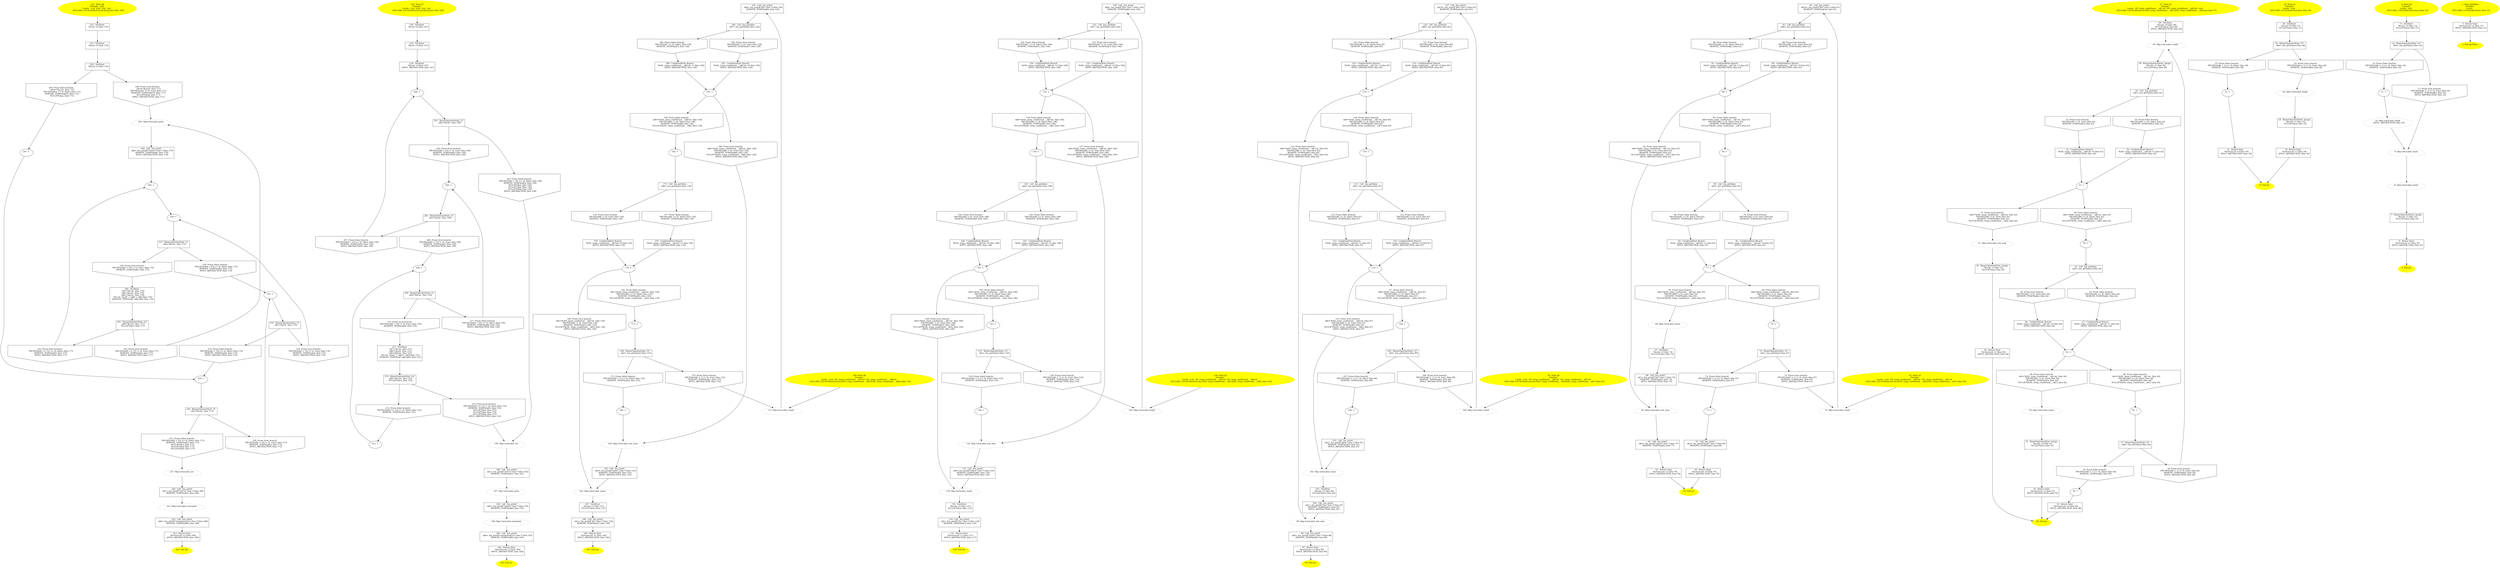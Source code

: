 /* @generated */
digraph iCFG {
252 [label="252:  DeclStmt \n   *&i:int =0 [line 170]\n " shape="box"]
	

	 252 -> 251 ;
251 [label="251:  DeclStmt \n   *&j:int =0 [line 170]\n " shape="box"]
	

	 251 -> 250 ;
250 [label="250:  DeclStmt \n   *&k:int =0 [line 170]\n " shape="box"]
	

	 250 -> 248 ;
	 250 -> 249 ;
249 [label="249: Prune (false branch) \n   n$10=*&q:int  [line 171]\n  PRUNE((n$10 == 0), false); [line 171]\n  REMOVE_TEMPS(n$10); [line 171]\n  NULLIFY(&q); [line 171]\n " shape="invhouse"]
	

	 249 -> 247 ;
248 [label="248: Prune (true branch) \n   n$10=*&q:int  [line 171]\n  PRUNE((n$10 != 0), true); [line 171]\n  REMOVE_TEMPS(n$10); [line 171]\n  NULLIFY(&q); [line 171]\n  APPLY_ABSTRACTION; [line 171]\n " shape="invhouse"]
	

	 248 -> 245 ;
247 [label="247: + \n  " ]
	

	 247 -> 228 ;
246 [label="246:  DeclStmt \n   n$7=*&i:int  [line 176]\n  n$8=*&j:int  [line 176]\n  n$9=*&k:int  [line 176]\n  *&v:int =((n$7 + n$8) + n$9) [line 176]\n  REMOVE_TEMPS(n$7,n$8,n$9); [line 176]\n " shape="box"]
	

	 246 -> 241 ;
245 [label="245: Skip GotoLabel_print \n  " color="gray"]
	

	 245 -> 244 ;
244 [label="244:  Call _fun_printf \n   n$6=_fun_printf(\"wow\\n\":char *) [line 179]\n  REMOVE_TEMPS(n$6); [line 179]\n  APPLY_ABSTRACTION; [line 179]\n " shape="box"]
	

	 244 -> 240 ;
243 [label="243: Prune (false branch) \n   PRUNE(((n$5 >= 15) == 0), false); [line 177]\n  REMOVE_TEMPS(n$5); [line 177]\n  APPLY_ABSTRACTION; [line 177]\n " shape="invhouse"]
	

	 243 -> 240 ;
242 [label="242: Prune (true branch) \n   PRUNE(((n$5 >= 15) != 0), true); [line 177]\n  REMOVE_TEMPS(n$5); [line 177]\n  APPLY_ABSTRACTION; [line 177]\n " shape="invhouse"]
	

	 242 -> 245 ;
241 [label="241:  BinaryOperatorStmt: GE \n   n$5=*&v:int  [line 177]\n  NULLIFY(&v); [line 177]\n " shape="box"]
	

	 241 -> 242 ;
	 241 -> 243 ;
240 [label="240: + \n  " ]
	

	 240 -> 236 ;
239 [label="239: Prune (false branch) \n   PRUNE(((n$4 < 10) == 0), false); [line 175]\n  REMOVE_TEMPS(n$4); [line 175]\n  APPLY_ABSTRACTION; [line 175]\n " shape="invhouse"]
	

	 239 -> 232 ;
238 [label="238: Prune (true branch) \n   PRUNE(((n$4 < 10) != 0), true); [line 175]\n  REMOVE_TEMPS(n$4); [line 175]\n " shape="invhouse"]
	

	 238 -> 246 ;
237 [label="237:  BinaryOperatorStmt: LT \n   n$4=*&k:int  [line 175]\n " shape="box"]
	

	 237 -> 238 ;
	 237 -> 239 ;
236 [label="236: + \n  " ]
	

	 236 -> 237 ;
235 [label="235: Prune (false branch) \n   PRUNE(((n$3 < 10) == 0), false); [line 174]\n  REMOVE_TEMPS(n$3); [line 174]\n  APPLY_ABSTRACTION; [line 174]\n " shape="invhouse"]
	

	 235 -> 228 ;
234 [label="234: Prune (true branch) \n   PRUNE(((n$3 < 10) != 0), true); [line 174]\n  REMOVE_TEMPS(n$3); [line 174]\n  APPLY_ABSTRACTION; [line 174]\n " shape="invhouse"]
	

	 234 -> 236 ;
233 [label="233:  BinaryOperatorStmt: LT \n   n$3=*&j:int  [line 174]\n " shape="box"]
	

	 233 -> 234 ;
	 233 -> 235 ;
232 [label="232: + \n  " ]
	

	 232 -> 233 ;
231 [label="231: Prune (false branch) \n   PRUNE(((n$2 < 10) == 0), false); [line 173]\n  REMOVE_TEMPS(n$2); [line 173]\n  NULLIFY(&i); [line 173]\n  NULLIFY(&j); [line 173]\n  NULLIFY(&k); [line 173]\n " shape="invhouse"]
	

	 231 -> 227 ;
230 [label="230: Prune (true branch) \n   PRUNE(((n$2 < 10) != 0), true); [line 173]\n  REMOVE_TEMPS(n$2); [line 173]\n  APPLY_ABSTRACTION; [line 173]\n " shape="invhouse"]
	

	 230 -> 232 ;
229 [label="229:  BinaryOperatorStmt: LT \n   n$2=*&i:int  [line 173]\n " shape="box"]
	

	 229 -> 230 ;
	 229 -> 231 ;
228 [label="228: + \n  " ]
	

	 228 -> 229 ;
227 [label="227: Skip GotoLabel_out \n  " color="gray"]
	

	 227 -> 226 ;
226 [label="226:  Call _fun_printf \n   n$1=_fun_printf(\"out!\\n\":char *) [line 186]\n  REMOVE_TEMPS(n$1); [line 186]\n " shape="box"]
	

	 226 -> 225 ;
225 [label="225: Skip GotoLabel_terminate \n  " color="gray"]
	

	 225 -> 224 ;
224 [label="224:  Call _fun_printf \n   n$0=_fun_printf(\"terminating!\\n\":char *) [line 188]\n  REMOVE_TEMPS(n$0); [line 188]\n " shape="box"]
	

	 224 -> 223 ;
223 [label="223:  Return Stmt \n   *&return:int =2 [line 189]\n  APPLY_ABSTRACTION; [line 189]\n " shape="box"]
	

	 223 -> 222 ;
222 [label="222: Exit g8 \n  " color=yellow style=filled]
	

221 [label="221: Start g8\nFormals:  q:int \nLocals:  v:int  k:int  j:int  i:int  \n   DECLARE_LOCALS(&return,&v,&k,&j,&i); [line 169]\n " color=yellow style=filled]
	

	 221 -> 252 ;
220 [label="220:  DeclStmt \n   *&i:int =0 [line 147]\n " shape="box"]
	

	 220 -> 219 ;
219 [label="219:  DeclStmt \n   *&j:int =0 [line 147]\n " shape="box"]
	

	 219 -> 218 ;
218 [label="218:  DeclStmt \n   *&k:int =0 [line 147]\n  APPLY_ABSTRACTION; [line 147]\n " shape="box"]
	

	 218 -> 200 ;
217 [label="217:  DeclStmt \n   n$7=*&i:int  [line 151]\n  n$8=*&j:int  [line 151]\n  n$9=*&k:int  [line 151]\n  *&v:int =((n$7 + n$8) + n$9) [line 151]\n  REMOVE_TEMPS(n$7,n$8,n$9); [line 151]\n " shape="box"]
	

	 217 -> 213 ;
216 [label="216:  Call _fun_printf \n   n$6=_fun_printf(\"wow\\n\":char *) [line 155]\n  REMOVE_TEMPS(n$6); [line 155]\n " shape="box"]
	

	 216 -> 196 ;
215 [label="215: Prune (false branch) \n   PRUNE(((n$5 >= 15) == 0), false); [line 152]\n  REMOVE_TEMPS(n$5); [line 152]\n " shape="invhouse"]
	

	 215 -> 212 ;
214 [label="214: Prune (true branch) \n   PRUNE(((n$5 >= 15) != 0), true); [line 152]\n  REMOVE_TEMPS(n$5); [line 152]\n  NULLIFY(&i); [line 152]\n  NULLIFY(&j); [line 152]\n  NULLIFY(&k); [line 152]\n  APPLY_ABSTRACTION; [line 152]\n " shape="invhouse"]
	

	 214 -> 199 ;
213 [label="213:  BinaryOperatorStmt: GE \n   n$5=*&v:int  [line 152]\n  NULLIFY(&v); [line 152]\n " shape="box"]
	

	 213 -> 214 ;
	 213 -> 215 ;
212 [label="212: + \n  " ]
	

	 212 -> 208 ;
211 [label="211: Prune (false branch) \n   PRUNE(((n$4 < 10) == 0), false); [line 150]\n  REMOVE_TEMPS(n$4); [line 150]\n  APPLY_ABSTRACTION; [line 150]\n " shape="invhouse"]
	

	 211 -> 204 ;
210 [label="210: Prune (true branch) \n   PRUNE(((n$4 < 10) != 0), true); [line 150]\n  REMOVE_TEMPS(n$4); [line 150]\n " shape="invhouse"]
	

	 210 -> 217 ;
209 [label="209:  BinaryOperatorStmt: LT \n   n$4=*&k:int  [line 150]\n " shape="box"]
	

	 209 -> 210 ;
	 209 -> 211 ;
208 [label="208: + \n  " ]
	

	 208 -> 209 ;
207 [label="207: Prune (false branch) \n   PRUNE(((n$3 < 10) == 0), false); [line 149]\n  REMOVE_TEMPS(n$3); [line 149]\n  APPLY_ABSTRACTION; [line 149]\n " shape="invhouse"]
	

	 207 -> 200 ;
206 [label="206: Prune (true branch) \n   PRUNE(((n$3 < 10) != 0), true); [line 149]\n  REMOVE_TEMPS(n$3); [line 149]\n  APPLY_ABSTRACTION; [line 149]\n " shape="invhouse"]
	

	 206 -> 208 ;
205 [label="205:  BinaryOperatorStmt: LT \n   n$3=*&j:int  [line 149]\n " shape="box"]
	

	 205 -> 206 ;
	 205 -> 207 ;
204 [label="204: + \n  " ]
	

	 204 -> 205 ;
203 [label="203: Prune (false branch) \n   PRUNE(((n$2 < 10) == 0), false); [line 148]\n  REMOVE_TEMPS(n$2); [line 148]\n  NULLIFY(&i); [line 148]\n  NULLIFY(&j); [line 148]\n  NULLIFY(&k); [line 148]\n  APPLY_ABSTRACTION; [line 148]\n " shape="invhouse"]
	

	 203 -> 199 ;
202 [label="202: Prune (true branch) \n   PRUNE(((n$2 < 10) != 0), true); [line 148]\n  REMOVE_TEMPS(n$2); [line 148]\n  APPLY_ABSTRACTION; [line 148]\n " shape="invhouse"]
	

	 202 -> 204 ;
201 [label="201:  BinaryOperatorStmt: LT \n   n$2=*&i:int  [line 148]\n " shape="box"]
	

	 201 -> 202 ;
	 201 -> 203 ;
200 [label="200: + \n  " ]
	

	 200 -> 201 ;
199 [label="199: Skip GotoLabel_out \n  " color="gray"]
	

	 199 -> 198 ;
198 [label="198:  Call _fun_printf \n   n$1=_fun_printf(\"out!\\n\":char *) [line 162]\n  REMOVE_TEMPS(n$1); [line 162]\n " shape="box"]
	

	 198 -> 197 ;
197 [label="197: Skip GotoLabel_print \n  " color="gray"]
	

	 197 -> 216 ;
196 [label="196: Skip GotoLabel_terminate \n  " color="gray"]
	

	 196 -> 195 ;
195 [label="195:  Call _fun_printf \n   n$0=_fun_printf(\"terminating!\\n\":char *) [line 165]\n  REMOVE_TEMPS(n$0); [line 165]\n " shape="box"]
	

	 195 -> 194 ;
194 [label="194:  Return Stmt \n   *&return:int =2 [line 166]\n  APPLY_ABSTRACTION; [line 166]\n " shape="box"]
	

	 194 -> 193 ;
193 [label="193: Exit g7 \n  " color=yellow style=filled]
	

192 [label="192: Start g7\nFormals: \nLocals:  v:int  k:int  j:int  i:int  \n   DECLARE_LOCALS(&return,&v,&k,&j,&i); [line 146]\n " color=yellow style=filled]
	

	 192 -> 220 ;
191 [label="191:  Call _fun_printf \n   n$9=_fun_printf(\"B\\n\":char *) [line 126]\n  REMOVE_TEMPS(n$9); [line 126]\n " shape="box"]
	

	 191 -> 184 ;
190 [label="190: Prune (false branch) \n   n$8=*&SIL_temp_conditional___n$6:int  [line 128]\n  PRUNE((n$8 == 0), false); [line 128]\n  REMOVE_TEMPS(n$8); [line 128]\n  NULLIFY(&SIL_temp_conditional___n$6); [line 128]\n " shape="invhouse"]
	

	 190 -> 182 ;
189 [label="189: Prune (true branch) \n   n$8=*&SIL_temp_conditional___n$6:int  [line 128]\n  PRUNE((n$8 != 0), true); [line 128]\n  REMOVE_TEMPS(n$8); [line 128]\n  NULLIFY(&SIL_temp_conditional___n$6); [line 128]\n  APPLY_ABSTRACTION; [line 128]\n " shape="invhouse"]
	

	 189 -> 164 ;
188 [label="188:  ConditinalStmt Branch \n   *&SIL_temp_conditional___n$6:int =1 [line 128]\n  APPLY_ABSTRACTION; [line 128]\n " shape="box"]
	

	 188 -> 183 ;
187 [label="187:  ConditinalStmt Branch \n   *&SIL_temp_conditional___n$6:int =0 [line 128]\n  APPLY_ABSTRACTION; [line 128]\n " shape="box"]
	

	 187 -> 183 ;
186 [label="186: Prune (false branch) \n   PRUNE((n$7 == 0), false); [line 128]\n  REMOVE_TEMPS(n$7); [line 128]\n " shape="invhouse"]
	

	 186 -> 188 ;
185 [label="185: Prune (true branch) \n   PRUNE((n$7 != 0), true); [line 128]\n  REMOVE_TEMPS(n$7); [line 128]\n " shape="invhouse"]
	

	 185 -> 187 ;
184 [label="184:  Call _fun_getValue \n   n$7=_fun_getValue() [line 128]\n " shape="box"]
	

	 184 -> 185 ;
	 184 -> 186 ;
183 [label="183: + \n  " ]
	

	 183 -> 189 ;
	 183 -> 190 ;
182 [label="182: + \n  " ]
	

	 182 -> 175 ;
181 [label="181: Prune (false branch) \n   n$5=*&SIL_temp_conditional___n$3:int  [line 130]\n  PRUNE((n$5 == 0), false); [line 130]\n  REMOVE_TEMPS(n$5); [line 130]\n  NULLIFY(&SIL_temp_conditional___n$3); [line 130]\n " shape="invhouse"]
	

	 181 -> 173 ;
180 [label="180: Prune (true branch) \n   n$5=*&SIL_temp_conditional___n$3:int  [line 130]\n  PRUNE((n$5 != 0), true); [line 130]\n  REMOVE_TEMPS(n$5); [line 130]\n  NULLIFY(&SIL_temp_conditional___n$3); [line 130]\n  APPLY_ABSTRACTION; [line 130]\n " shape="invhouse"]
	

	 180 -> 162 ;
179 [label="179:  ConditinalStmt Branch \n   *&SIL_temp_conditional___n$3:int =1 [line 130]\n  APPLY_ABSTRACTION; [line 130]\n " shape="box"]
	

	 179 -> 174 ;
178 [label="178:  ConditinalStmt Branch \n   *&SIL_temp_conditional___n$3:int =0 [line 130]\n  APPLY_ABSTRACTION; [line 130]\n " shape="box"]
	

	 178 -> 174 ;
177 [label="177: Prune (false branch) \n   PRUNE((n$4 == 0), false); [line 130]\n  REMOVE_TEMPS(n$4); [line 130]\n " shape="invhouse"]
	

	 177 -> 179 ;
176 [label="176: Prune (true branch) \n   PRUNE((n$4 != 0), true); [line 130]\n  REMOVE_TEMPS(n$4); [line 130]\n " shape="invhouse"]
	

	 176 -> 178 ;
175 [label="175:  Call _fun_getValue \n   n$4=_fun_getValue() [line 130]\n " shape="box"]
	

	 175 -> 176 ;
	 175 -> 177 ;
174 [label="174: + \n  " ]
	

	 174 -> 180 ;
	 174 -> 181 ;
173 [label="173: + \n  " ]
	

	 173 -> 169 ;
172 [label="172: Skip GotoLabel_stepB \n  " color="gray"]
	

	 172 -> 191 ;
171 [label="171: Prune (false branch) \n   PRUNE(((n$2 > 1) == 0), false); [line 132]\n  REMOVE_TEMPS(n$2); [line 132]\n " shape="invhouse"]
	

	 171 -> 168 ;
170 [label="170: Prune (true branch) \n   PRUNE(((n$2 > 1) != 0), true); [line 132]\n  REMOVE_TEMPS(n$2); [line 132]\n  APPLY_ABSTRACTION; [line 132]\n " shape="invhouse"]
	

	 170 -> 172 ;
169 [label="169:  BinaryOperatorStmt: GT \n   n$2=_fun_getValue() [line 132]\n " shape="box"]
	

	 169 -> 170 ;
	 169 -> 171 ;
168 [label="168: + \n  " ]
	

	 168 -> 164 ;
167 [label="167:  DeclStmt \n   *&a:int =2 [line 137]\n  NULLIFY(&a); [line 137]\n " shape="box"]
	

	 167 -> 166 ;
166 [label="166:  Call _fun_printf \n   n$1=_fun_printf(\"A\\n\":char *) [line 138]\n  REMOVE_TEMPS(n$1); [line 138]\n " shape="box"]
	

	 166 -> 165 ;
165 [label="165:  Return Stmt \n   *&return:int =1 [line 140]\n  APPLY_ABSTRACTION; [line 140]\n " shape="box"]
	

	 165 -> 161 ;
164 [label="164: Skip GotoLabel_exit_step \n  " color="gray"]
	

	 164 -> 163 ;
163 [label="163:  Call _fun_printf \n   n$0=_fun_printf(\"exit\\n\":char *) [line 142]\n  REMOVE_TEMPS(n$0); [line 142]\n  APPLY_ABSTRACTION; [line 142]\n " shape="box"]
	

	 163 -> 162 ;
162 [label="162: Skip GotoLabel_stepA \n  " color="gray"]
	

	 162 -> 167 ;
161 [label="161: Exit g6 \n  " color=yellow style=filled]
	

160 [label="160: Start g6\nFormals: \nLocals:  a:int  SIL_temp_conditional___n$3:int  SIL_temp_conditional___n$6:int  \n   DECLARE_LOCALS(&return,&a,&SIL_temp_conditional___n$3,&SIL_temp_conditional___n$6); [line 124]\n " color=yellow style=filled]
	

	 160 -> 172 ;
159 [label="159:  Call _fun_printf \n   n$9=_fun_printf(\"B\\n\":char *) [line 104]\n  REMOVE_TEMPS(n$9); [line 104]\n " shape="box"]
	

	 159 -> 152 ;
158 [label="158: Prune (false branch) \n   n$8=*&SIL_temp_conditional___n$6:int  [line 106]\n  PRUNE((n$8 == 0), false); [line 106]\n  REMOVE_TEMPS(n$8); [line 106]\n  NULLIFY(&SIL_temp_conditional___n$6); [line 106]\n " shape="invhouse"]
	

	 158 -> 150 ;
157 [label="157: Prune (true branch) \n   n$8=*&SIL_temp_conditional___n$6:int  [line 106]\n  PRUNE((n$8 != 0), true); [line 106]\n  REMOVE_TEMPS(n$8); [line 106]\n  NULLIFY(&SIL_temp_conditional___n$6); [line 106]\n  APPLY_ABSTRACTION; [line 106]\n " shape="invhouse"]
	

	 157 -> 132 ;
156 [label="156:  ConditinalStmt Branch \n   *&SIL_temp_conditional___n$6:int =1 [line 106]\n  APPLY_ABSTRACTION; [line 106]\n " shape="box"]
	

	 156 -> 151 ;
155 [label="155:  ConditinalStmt Branch \n   *&SIL_temp_conditional___n$6:int =0 [line 106]\n  APPLY_ABSTRACTION; [line 106]\n " shape="box"]
	

	 155 -> 151 ;
154 [label="154: Prune (false branch) \n   PRUNE((n$7 == 0), false); [line 106]\n  REMOVE_TEMPS(n$7); [line 106]\n " shape="invhouse"]
	

	 154 -> 156 ;
153 [label="153: Prune (true branch) \n   PRUNE((n$7 != 0), true); [line 106]\n  REMOVE_TEMPS(n$7); [line 106]\n " shape="invhouse"]
	

	 153 -> 155 ;
152 [label="152:  Call _fun_getValue \n   n$7=_fun_getValue() [line 106]\n " shape="box"]
	

	 152 -> 153 ;
	 152 -> 154 ;
151 [label="151: + \n  " ]
	

	 151 -> 157 ;
	 151 -> 158 ;
150 [label="150: + \n  " ]
	

	 150 -> 143 ;
149 [label="149: Prune (false branch) \n   n$5=*&SIL_temp_conditional___n$3:int  [line 108]\n  PRUNE((n$5 == 0), false); [line 108]\n  REMOVE_TEMPS(n$5); [line 108]\n  NULLIFY(&SIL_temp_conditional___n$3); [line 108]\n " shape="invhouse"]
	

	 149 -> 141 ;
148 [label="148: Prune (true branch) \n   n$5=*&SIL_temp_conditional___n$3:int  [line 108]\n  PRUNE((n$5 != 0), true); [line 108]\n  REMOVE_TEMPS(n$5); [line 108]\n  NULLIFY(&SIL_temp_conditional___n$3); [line 108]\n  APPLY_ABSTRACTION; [line 108]\n " shape="invhouse"]
	

	 148 -> 130 ;
147 [label="147:  ConditinalStmt Branch \n   *&SIL_temp_conditional___n$3:int =1 [line 108]\n  APPLY_ABSTRACTION; [line 108]\n " shape="box"]
	

	 147 -> 142 ;
146 [label="146:  ConditinalStmt Branch \n   *&SIL_temp_conditional___n$3:int =0 [line 108]\n  APPLY_ABSTRACTION; [line 108]\n " shape="box"]
	

	 146 -> 142 ;
145 [label="145: Prune (false branch) \n   PRUNE((n$4 == 0), false); [line 108]\n  REMOVE_TEMPS(n$4); [line 108]\n " shape="invhouse"]
	

	 145 -> 147 ;
144 [label="144: Prune (true branch) \n   PRUNE((n$4 != 0), true); [line 108]\n  REMOVE_TEMPS(n$4); [line 108]\n " shape="invhouse"]
	

	 144 -> 146 ;
143 [label="143:  Call _fun_getValue \n   n$4=_fun_getValue() [line 108]\n " shape="box"]
	

	 143 -> 144 ;
	 143 -> 145 ;
142 [label="142: + \n  " ]
	

	 142 -> 148 ;
	 142 -> 149 ;
141 [label="141: + \n  " ]
	

	 141 -> 137 ;
140 [label="140: Skip GotoLabel_stepB \n  " color="gray"]
	

	 140 -> 159 ;
139 [label="139: Prune (false branch) \n   PRUNE(((n$2 > 1) == 0), false); [line 110]\n  REMOVE_TEMPS(n$2); [line 110]\n " shape="invhouse"]
	

	 139 -> 136 ;
138 [label="138: Prune (true branch) \n   PRUNE(((n$2 > 1) != 0), true); [line 110]\n  REMOVE_TEMPS(n$2); [line 110]\n  APPLY_ABSTRACTION; [line 110]\n " shape="invhouse"]
	

	 138 -> 140 ;
137 [label="137:  BinaryOperatorStmt: GT \n   n$2=_fun_getValue() [line 110]\n " shape="box"]
	

	 137 -> 138 ;
	 137 -> 139 ;
136 [label="136: + \n  " ]
	

	 136 -> 132 ;
135 [label="135:  DeclStmt \n   *&a:int =2 [line 115]\n  NULLIFY(&a); [line 115]\n " shape="box"]
	

	 135 -> 134 ;
134 [label="134:  Call _fun_printf \n   n$1=_fun_printf(\"A\\n\":char *) [line 116]\n  REMOVE_TEMPS(n$1); [line 116]\n " shape="box"]
	

	 134 -> 133 ;
133 [label="133:  Return Stmt \n   *&return:int =1 [line 117]\n  APPLY_ABSTRACTION; [line 117]\n " shape="box"]
	

	 133 -> 129 ;
132 [label="132: Skip GotoLabel_exit_step \n  " color="gray"]
	

	 132 -> 131 ;
131 [label="131:  Call _fun_printf \n   n$0=_fun_printf(\"exit\\n\":char *) [line 120]\n  REMOVE_TEMPS(n$0); [line 120]\n  APPLY_ABSTRACTION; [line 120]\n " shape="box"]
	

	 131 -> 130 ;
130 [label="130: Skip GotoLabel_stepA \n  " color="gray"]
	

	 130 -> 135 ;
129 [label="129: Exit g5 \n  " color=yellow style=filled]
	

128 [label="128: Start g5\nFormals: \nLocals:  a:int  SIL_temp_conditional___n$3:int  SIL_temp_conditional___n$6:int  \n   DECLARE_LOCALS(&return,&a,&SIL_temp_conditional___n$3,&SIL_temp_conditional___n$6); [line 102]\n " color=yellow style=filled]
	

	 128 -> 140 ;
127 [label="127:  Call _fun_printf \n   n$10=_fun_printf(\"B\\n\":char *) [line 83]\n  REMOVE_TEMPS(n$10); [line 83]\n " shape="box"]
	

	 127 -> 120 ;
126 [label="126: Prune (false branch) \n   n$9=*&SIL_temp_conditional___n$7:int  [line 85]\n  PRUNE((n$9 == 0), false); [line 85]\n  REMOVE_TEMPS(n$9); [line 85]\n  NULLIFY(&SIL_temp_conditional___n$7); [line 85]\n " shape="invhouse"]
	

	 126 -> 118 ;
125 [label="125: Prune (true branch) \n   n$9=*&SIL_temp_conditional___n$7:int  [line 85]\n  PRUNE((n$9 != 0), true); [line 85]\n  REMOVE_TEMPS(n$9); [line 85]\n  NULLIFY(&SIL_temp_conditional___n$7); [line 85]\n  APPLY_ABSTRACTION; [line 85]\n " shape="invhouse"]
	

	 125 -> 99 ;
124 [label="124:  ConditinalStmt Branch \n   *&SIL_temp_conditional___n$7:int =1 [line 85]\n  APPLY_ABSTRACTION; [line 85]\n " shape="box"]
	

	 124 -> 119 ;
123 [label="123:  ConditinalStmt Branch \n   *&SIL_temp_conditional___n$7:int =0 [line 85]\n  APPLY_ABSTRACTION; [line 85]\n " shape="box"]
	

	 123 -> 119 ;
122 [label="122: Prune (false branch) \n   PRUNE((n$8 == 0), false); [line 85]\n  REMOVE_TEMPS(n$8); [line 85]\n " shape="invhouse"]
	

	 122 -> 124 ;
121 [label="121: Prune (true branch) \n   PRUNE((n$8 != 0), true); [line 85]\n  REMOVE_TEMPS(n$8); [line 85]\n " shape="invhouse"]
	

	 121 -> 123 ;
120 [label="120:  Call _fun_getValue \n   n$8=_fun_getValue() [line 85]\n " shape="box"]
	

	 120 -> 121 ;
	 120 -> 122 ;
119 [label="119: + \n  " ]
	

	 119 -> 125 ;
	 119 -> 126 ;
118 [label="118: + \n  " ]
	

	 118 -> 111 ;
117 [label="117: Prune (false branch) \n   n$6=*&SIL_temp_conditional___n$4:int  [line 87]\n  PRUNE((n$6 == 0), false); [line 87]\n  REMOVE_TEMPS(n$6); [line 87]\n  NULLIFY(&SIL_temp_conditional___n$4); [line 87]\n " shape="invhouse"]
	

	 117 -> 109 ;
116 [label="116: Prune (true branch) \n   n$6=*&SIL_temp_conditional___n$4:int  [line 87]\n  PRUNE((n$6 != 0), true); [line 87]\n  REMOVE_TEMPS(n$6); [line 87]\n  NULLIFY(&SIL_temp_conditional___n$4); [line 87]\n  APPLY_ABSTRACTION; [line 87]\n " shape="invhouse"]
	

	 116 -> 102 ;
115 [label="115:  ConditinalStmt Branch \n   *&SIL_temp_conditional___n$4:int =1 [line 87]\n  APPLY_ABSTRACTION; [line 87]\n " shape="box"]
	

	 115 -> 110 ;
114 [label="114:  ConditinalStmt Branch \n   *&SIL_temp_conditional___n$4:int =0 [line 87]\n  APPLY_ABSTRACTION; [line 87]\n " shape="box"]
	

	 114 -> 110 ;
113 [label="113: Prune (false branch) \n   PRUNE((n$5 == 0), false); [line 87]\n  REMOVE_TEMPS(n$5); [line 87]\n " shape="invhouse"]
	

	 113 -> 115 ;
112 [label="112: Prune (true branch) \n   PRUNE((n$5 != 0), true); [line 87]\n  REMOVE_TEMPS(n$5); [line 87]\n " shape="invhouse"]
	

	 112 -> 114 ;
111 [label="111:  Call _fun_getValue \n   n$5=_fun_getValue() [line 87]\n " shape="box"]
	

	 111 -> 112 ;
	 111 -> 113 ;
110 [label="110: + \n  " ]
	

	 110 -> 116 ;
	 110 -> 117 ;
109 [label="109: + \n  " ]
	

	 109 -> 105 ;
108 [label="108: Skip GotoLabel_stepB \n  " color="gray"]
	

	 108 -> 127 ;
107 [label="107: Prune (false branch) \n   PRUNE(((n$3 > 1) == 0), false); [line 89]\n  REMOVE_TEMPS(n$3); [line 89]\n " shape="invhouse"]
	

	 107 -> 104 ;
106 [label="106: Prune (true branch) \n   PRUNE(((n$3 > 1) != 0), true); [line 89]\n  REMOVE_TEMPS(n$3); [line 89]\n  APPLY_ABSTRACTION; [line 89]\n " shape="invhouse"]
	

	 106 -> 108 ;
105 [label="105:  BinaryOperatorStmt: GT \n   n$3=_fun_getValue() [line 89]\n " shape="box"]
	

	 105 -> 106 ;
	 105 -> 107 ;
104 [label="104: + \n  " ]
	

	 104 -> 103 ;
103 [label="103:  Call _fun_printf \n   n$2=_fun_printf(\"g4\\n\":char *) [line 91]\n  REMOVE_TEMPS(n$2); [line 91]\n  APPLY_ABSTRACTION; [line 91]\n " shape="box"]
	

	 103 -> 102 ;
102 [label="102: Skip GotoLabel_stepA \n  " color="gray"]
	

	 102 -> 101 ;
101 [label="101:  DeclStmt \n   *&a:int =2 [line 94]\n  NULLIFY(&a); [line 94]\n " shape="box"]
	

	 101 -> 100 ;
100 [label="100:  Call _fun_printf \n   n$1=_fun_printf(\"A\\n\":char *) [line 95]\n  REMOVE_TEMPS(n$1); [line 95]\n  APPLY_ABSTRACTION; [line 95]\n " shape="box"]
	

	 100 -> 99 ;
99 [label="99: Skip GotoLabel_exit_step \n  " color="gray"]
	

	 99 -> 98 ;
98 [label="98:  Call _fun_printf \n   n$0=_fun_printf(\"exit\\n\":char *) [line 98]\n  REMOVE_TEMPS(n$0); [line 98]\n " shape="box"]
	

	 98 -> 97 ;
97 [label="97:  Return Stmt \n   *&return:int =1 [line 99]\n  APPLY_ABSTRACTION; [line 99]\n " shape="box"]
	

	 97 -> 96 ;
96 [label="96: Exit g4 \n  " color=yellow style=filled]
	

95 [label="95: Start g4\nFormals: \nLocals:  a:int  SIL_temp_conditional___n$4:int  SIL_temp_conditional___n$7:int  \n   DECLARE_LOCALS(&return,&a,&SIL_temp_conditional___n$4,&SIL_temp_conditional___n$7); [line 81]\n " color=yellow style=filled]
	

	 95 -> 108 ;
94 [label="94:  Call _fun_printf \n   n$10=_fun_printf(\"B\\n\":char *) [line 61]\n  REMOVE_TEMPS(n$10); [line 61]\n " shape="box"]
	

	 94 -> 87 ;
93 [label="93: Prune (false branch) \n   n$9=*&SIL_temp_conditional___n$7:int  [line 63]\n  PRUNE((n$9 == 0), false); [line 63]\n  REMOVE_TEMPS(n$9); [line 63]\n  NULLIFY(&SIL_temp_conditional___n$7); [line 63]\n " shape="invhouse"]
	

	 93 -> 85 ;
92 [label="92: Prune (true branch) \n   n$9=*&SIL_temp_conditional___n$7:int  [line 63]\n  PRUNE((n$9 != 0), true); [line 63]\n  REMOVE_TEMPS(n$9); [line 63]\n  NULLIFY(&SIL_temp_conditional___n$7); [line 63]\n  APPLY_ABSTRACTION; [line 63]\n " shape="invhouse"]
	

	 92 -> 65 ;
91 [label="91:  ConditinalStmt Branch \n   *&SIL_temp_conditional___n$7:int =1 [line 63]\n  APPLY_ABSTRACTION; [line 63]\n " shape="box"]
	

	 91 -> 86 ;
90 [label="90:  ConditinalStmt Branch \n   *&SIL_temp_conditional___n$7:int =0 [line 63]\n  APPLY_ABSTRACTION; [line 63]\n " shape="box"]
	

	 90 -> 86 ;
89 [label="89: Prune (false branch) \n   PRUNE((n$8 == 0), false); [line 63]\n  REMOVE_TEMPS(n$8); [line 63]\n " shape="invhouse"]
	

	 89 -> 91 ;
88 [label="88: Prune (true branch) \n   PRUNE((n$8 != 0), true); [line 63]\n  REMOVE_TEMPS(n$8); [line 63]\n " shape="invhouse"]
	

	 88 -> 90 ;
87 [label="87:  Call _fun_getValue \n   n$8=_fun_getValue() [line 63]\n " shape="box"]
	

	 87 -> 88 ;
	 87 -> 89 ;
86 [label="86: + \n  " ]
	

	 86 -> 92 ;
	 86 -> 93 ;
85 [label="85: + \n  " ]
	

	 85 -> 78 ;
84 [label="84: Prune (false branch) \n   n$6=*&SIL_temp_conditional___n$4:int  [line 65]\n  PRUNE((n$6 == 0), false); [line 65]\n  REMOVE_TEMPS(n$6); [line 65]\n  NULLIFY(&SIL_temp_conditional___n$4); [line 65]\n " shape="invhouse"]
	

	 84 -> 76 ;
83 [label="83: Prune (true branch) \n   n$6=*&SIL_temp_conditional___n$4:int  [line 65]\n  PRUNE((n$6 != 0), true); [line 65]\n  REMOVE_TEMPS(n$6); [line 65]\n  NULLIFY(&SIL_temp_conditional___n$4); [line 65]\n " shape="invhouse"]
	

	 83 -> 68 ;
82 [label="82:  ConditinalStmt Branch \n   *&SIL_temp_conditional___n$4:int =1 [line 65]\n  APPLY_ABSTRACTION; [line 65]\n " shape="box"]
	

	 82 -> 77 ;
81 [label="81:  ConditinalStmt Branch \n   *&SIL_temp_conditional___n$4:int =0 [line 65]\n  APPLY_ABSTRACTION; [line 65]\n " shape="box"]
	

	 81 -> 77 ;
80 [label="80: Prune (false branch) \n   PRUNE((n$5 == 0), false); [line 65]\n  REMOVE_TEMPS(n$5); [line 65]\n " shape="invhouse"]
	

	 80 -> 82 ;
79 [label="79: Prune (true branch) \n   PRUNE((n$5 != 0), true); [line 65]\n  REMOVE_TEMPS(n$5); [line 65]\n " shape="invhouse"]
	

	 79 -> 81 ;
78 [label="78:  Call _fun_getValue \n   n$5=_fun_getValue() [line 65]\n " shape="box"]
	

	 78 -> 79 ;
	 78 -> 80 ;
77 [label="77: + \n  " ]
	

	 77 -> 83 ;
	 77 -> 84 ;
76 [label="76: + \n  " ]
	

	 76 -> 72 ;
75 [label="75: Skip GotoLabel_stepB \n  " color="gray"]
	

	 75 -> 94 ;
74 [label="74: Prune (false branch) \n   PRUNE(((n$3 > 1) == 0), false); [line 67]\n  REMOVE_TEMPS(n$3); [line 67]\n " shape="invhouse"]
	

	 74 -> 71 ;
73 [label="73: Prune (true branch) \n   PRUNE(((n$3 > 1) != 0), true); [line 67]\n  REMOVE_TEMPS(n$3); [line 67]\n  APPLY_ABSTRACTION; [line 67]\n " shape="invhouse"]
	

	 73 -> 75 ;
72 [label="72:  BinaryOperatorStmt: GT \n   n$3=_fun_getValue() [line 67]\n " shape="box"]
	

	 72 -> 73 ;
	 72 -> 74 ;
71 [label="71: + \n  " ]
	

	 71 -> 70 ;
70 [label="70:  Call _fun_printf \n   n$2=_fun_printf(\"g3\\n\":char *) [line 69]\n  REMOVE_TEMPS(n$2); [line 69]\n " shape="box"]
	

	 70 -> 69 ;
69 [label="69:  Return Stmt \n   *&return:int =0 [line 70]\n  APPLY_ABSTRACTION; [line 70]\n " shape="box"]
	

	 69 -> 62 ;
68 [label="68: Skip GotoLabel_stepA \n  " color="gray"]
	

	 68 -> 67 ;
67 [label="67:  DeclStmt \n   *&a:int =2 [line 73]\n  NULLIFY(&a); [line 73]\n " shape="box"]
	

	 67 -> 66 ;
66 [label="66:  Call _fun_printf \n   n$1=_fun_printf(\"A\\n\":char *) [line 74]\n  REMOVE_TEMPS(n$1); [line 74]\n  APPLY_ABSTRACTION; [line 74]\n " shape="box"]
	

	 66 -> 65 ;
65 [label="65: Skip GotoLabel_exit_step \n  " color="gray"]
	

	 65 -> 64 ;
64 [label="64:  Call _fun_printf \n   n$0=_fun_printf(\"exit\\n\":char *) [line 77]\n  REMOVE_TEMPS(n$0); [line 77]\n " shape="box"]
	

	 64 -> 63 ;
63 [label="63:  Return Stmt \n   *&return:int =1 [line 78]\n  APPLY_ABSTRACTION; [line 78]\n " shape="box"]
	

	 63 -> 62 ;
62 [label="62: Exit g3 \n  " color=yellow style=filled]
	

61 [label="61: Start g3\nFormals: \nLocals:  a:int  SIL_temp_conditional___n$4:int  SIL_temp_conditional___n$7:int  \n   DECLARE_LOCALS(&return,&a,&SIL_temp_conditional___n$4,&SIL_temp_conditional___n$7); [line 59]\n " color=yellow style=filled]
	

	 61 -> 75 ;
60 [label="60:  DeclStmt \n   *&a:int =0 [line 38]\n  NULLIFY(&a); [line 38]\n  APPLY_ABSTRACTION; [line 38]\n " shape="box"]
	

	 60 -> 40 ;
59 [label="59:  BinaryOperatorStmt: Assign \n   *&a:int =1 [line 40]\n  NULLIFY(&a); [line 40]\n " shape="box"]
	

	 59 -> 52 ;
58 [label="58: Prune (false branch) \n   n$6=*&SIL_temp_conditional___n$4:int  [line 42]\n  PRUNE((n$6 == 0), false); [line 42]\n  REMOVE_TEMPS(n$6); [line 42]\n  NULLIFY(&SIL_temp_conditional___n$4); [line 42]\n " shape="invhouse"]
	

	 58 -> 50 ;
57 [label="57: Prune (true branch) \n   n$6=*&SIL_temp_conditional___n$4:int  [line 42]\n  PRUNE((n$6 != 0), true); [line 42]\n  REMOVE_TEMPS(n$6); [line 42]\n  NULLIFY(&SIL_temp_conditional___n$4); [line 42]\n " shape="invhouse"]
	

	 57 -> 31 ;
56 [label="56:  ConditinalStmt Branch \n   *&SIL_temp_conditional___n$4:int =1 [line 42]\n  APPLY_ABSTRACTION; [line 42]\n " shape="box"]
	

	 56 -> 51 ;
55 [label="55:  ConditinalStmt Branch \n   *&SIL_temp_conditional___n$4:int =0 [line 42]\n  APPLY_ABSTRACTION; [line 42]\n " shape="box"]
	

	 55 -> 51 ;
54 [label="54: Prune (false branch) \n   PRUNE((n$5 == 0), false); [line 42]\n  REMOVE_TEMPS(n$5); [line 42]\n " shape="invhouse"]
	

	 54 -> 56 ;
53 [label="53: Prune (true branch) \n   PRUNE((n$5 != 0), true); [line 42]\n  REMOVE_TEMPS(n$5); [line 42]\n " shape="invhouse"]
	

	 53 -> 55 ;
52 [label="52:  Call _fun_getValue \n   n$5=_fun_getValue() [line 42]\n " shape="box"]
	

	 52 -> 53 ;
	 52 -> 54 ;
51 [label="51: + \n  " ]
	

	 51 -> 57 ;
	 51 -> 58 ;
50 [label="50: + \n  " ]
	

	 50 -> 43 ;
49 [label="49: Prune (false branch) \n   n$3=*&SIL_temp_conditional___n$1:int  [line 44]\n  PRUNE((n$3 == 0), false); [line 44]\n  REMOVE_TEMPS(n$3); [line 44]\n  NULLIFY(&SIL_temp_conditional___n$1); [line 44]\n " shape="invhouse"]
	

	 49 -> 41 ;
48 [label="48: Prune (true branch) \n   n$3=*&SIL_temp_conditional___n$1:int  [line 44]\n  PRUNE((n$3 != 0), true); [line 44]\n  REMOVE_TEMPS(n$3); [line 44]\n  NULLIFY(&SIL_temp_conditional___n$1); [line 44]\n " shape="invhouse"]
	

	 48 -> 34 ;
47 [label="47:  ConditinalStmt Branch \n   *&SIL_temp_conditional___n$1:int =1 [line 44]\n  APPLY_ABSTRACTION; [line 44]\n " shape="box"]
	

	 47 -> 42 ;
46 [label="46:  ConditinalStmt Branch \n   *&SIL_temp_conditional___n$1:int =0 [line 44]\n  APPLY_ABSTRACTION; [line 44]\n " shape="box"]
	

	 46 -> 42 ;
45 [label="45: Prune (false branch) \n   PRUNE((n$2 == 0), false); [line 44]\n  REMOVE_TEMPS(n$2); [line 44]\n " shape="invhouse"]
	

	 45 -> 47 ;
44 [label="44: Prune (true branch) \n   PRUNE((n$2 != 0), true); [line 44]\n  REMOVE_TEMPS(n$2); [line 44]\n " shape="invhouse"]
	

	 44 -> 46 ;
43 [label="43:  Call _fun_getValue \n   n$2=_fun_getValue() [line 44]\n " shape="box"]
	

	 43 -> 44 ;
	 43 -> 45 ;
42 [label="42: + \n  " ]
	

	 42 -> 48 ;
	 42 -> 49 ;
41 [label="41: + \n  " ]
	

	 41 -> 37 ;
40 [label="40: Skip GotoLabel_stepB \n  " color="gray"]
	

	 40 -> 59 ;
39 [label="39: Prune (false branch) \n   PRUNE(((n$0 > 1) == 0), false); [line 46]\n  REMOVE_TEMPS(n$0); [line 46]\n " shape="invhouse"]
	

	 39 -> 36 ;
38 [label="38: Prune (true branch) \n   PRUNE(((n$0 > 1) != 0), true); [line 46]\n  REMOVE_TEMPS(n$0); [line 46]\n  APPLY_ABSTRACTION; [line 46]\n " shape="invhouse"]
	

	 38 -> 40 ;
37 [label="37:  BinaryOperatorStmt: GT \n   n$0=_fun_getValue() [line 46]\n " shape="box"]
	

	 37 -> 38 ;
	 37 -> 39 ;
36 [label="36: + \n  " ]
	

	 36 -> 35 ;
35 [label="35:  Return Stmt \n   *&return:int =0 [line 48]\n  APPLY_ABSTRACTION; [line 48]\n " shape="box"]
	

	 35 -> 28 ;
34 [label="34: Skip GotoLabel_stepA \n  " color="gray"]
	

	 34 -> 33 ;
33 [label="33:  BinaryOperatorStmt: Assign \n   *&a:int =2 [line 51]\n  NULLIFY(&a); [line 51]\n " shape="box"]
	

	 33 -> 32 ;
32 [label="32:  Return Stmt \n   *&return:int =2 [line 52]\n  APPLY_ABSTRACTION; [line 52]\n " shape="box"]
	

	 32 -> 28 ;
31 [label="31: Skip GotoLabel_exit_step \n  " color="gray"]
	

	 31 -> 30 ;
30 [label="30:  BinaryOperatorStmt: Assign \n   *&a:int =3 [line 55]\n  NULLIFY(&a); [line 55]\n " shape="box"]
	

	 30 -> 29 ;
29 [label="29:  Return Stmt \n   *&return:int =1 [line 56]\n  APPLY_ABSTRACTION; [line 56]\n " shape="box"]
	

	 29 -> 28 ;
28 [label="28: Exit g2 \n  " color=yellow style=filled]
	

27 [label="27: Start g2\nFormals: \nLocals:  SIL_temp_conditional___n$1:int  SIL_temp_conditional___n$4:int  a:int  \n   DECLARE_LOCALS(&return,&SIL_temp_conditional___n$1,&SIL_temp_conditional___n$4,&a); [line 37]\n " color=yellow style=filled]
	

	 27 -> 60 ;
26 [label="26:  DeclStmt \n   *&a:int =0 [line 27]\n  NULLIFY(&a); [line 27]\n " shape="box"]
	

	 26 -> 23 ;
25 [label="25: Prune (false branch) \n   PRUNE(((n$0 > 1) == 0), false); [line 28]\n  REMOVE_TEMPS(n$0); [line 28]\n " shape="invhouse"]
	

	 25 -> 22 ;
24 [label="24: Prune (true branch) \n   PRUNE(((n$0 > 1) != 0), true); [line 28]\n  REMOVE_TEMPS(n$0); [line 28]\n " shape="invhouse"]
	

	 24 -> 20 ;
23 [label="23:  BinaryOperatorStmt: GT \n   n$0=_fun_getValue() [line 28]\n " shape="box"]
	

	 23 -> 24 ;
	 23 -> 25 ;
22 [label="22: + \n  " ]
	

	 22 -> 21 ;
21 [label="21:  Return Stmt \n   *&return:int =0 [line 30]\n  APPLY_ABSTRACTION; [line 30]\n " shape="box"]
	

	 21 -> 17 ;
20 [label="20: Skip GotoLabel_stepB \n  " color="gray"]
	

	 20 -> 19 ;
19 [label="19:  BinaryOperatorStmt: Assign \n   *&a:int =1 [line 33]\n  NULLIFY(&a); [line 33]\n " shape="box"]
	

	 19 -> 18 ;
18 [label="18:  Return Stmt \n   *&return:int =1 [line 34]\n  APPLY_ABSTRACTION; [line 34]\n " shape="box"]
	

	 18 -> 17 ;
17 [label="17: Exit g1 \n  " color=yellow style=filled]
	

16 [label="16: Start g1\nFormals: \nLocals:  a:int  \n   DECLARE_LOCALS(&return,&a); [line 26]\n " color=yellow style=filled]
	

	 16 -> 26 ;
15 [label="15:  DeclStmt \n   *&a:int =0 [line 15]\n  NULLIFY(&a); [line 15]\n " shape="box"]
	

	 15 -> 12 ;
14 [label="14: Prune (false branch) \n   PRUNE(((n$0 > 1) == 0), false); [line 16]\n  REMOVE_TEMPS(n$0); [line 16]\n " shape="invhouse"]
	

	 14 -> 11 ;
13 [label="13: Prune (true branch) \n   PRUNE(((n$0 > 1) != 0), true); [line 16]\n  REMOVE_TEMPS(n$0); [line 16]\n  APPLY_ABSTRACTION; [line 16]\n " shape="invhouse"]
	

	 13 -> 9 ;
12 [label="12:  BinaryOperatorStmt: GT \n   n$0=_fun_getValue() [line 16]\n " shape="box"]
	

	 12 -> 13 ;
	 12 -> 14 ;
11 [label="11: + \n  " ]
	

	 11 -> 10 ;
10 [label="10: Skip GotoLabel_stepB \n   APPLY_ABSTRACTION; [line 19]\n " color="gray"]
	

	 10 -> 9 ;
9 [label="9: Skip GotoLabel_stepC \n  " color="gray"]
	

	 9 -> 8 ;
8 [label="8: Skip GotoLabel_stepD \n  " color="gray"]
	

	 8 -> 7 ;
7 [label="7:  BinaryOperatorStmt: Assign \n   *&a:int =1 [line 22]\n  NULLIFY(&a); [line 22]\n " shape="box"]
	

	 7 -> 6 ;
6 [label="6:  Return Stmt \n   *&return:int =1 [line 23]\n  APPLY_ABSTRACTION; [line 23]\n " shape="box"]
	

	 6 -> 5 ;
5 [label="5: Exit g0 \n  " color=yellow style=filled]
	

4 [label="4: Start g0\nFormals: \nLocals:  a:int  \n   DECLARE_LOCALS(&return,&a); [line 14]\n " color=yellow style=filled]
	

	 4 -> 15 ;
3 [label="3:  Return Stmt \n   *&return:int =2 [line 12]\n  APPLY_ABSTRACTION; [line 12]\n " shape="box"]
	

	 3 -> 2 ;
2 [label="2: Exit getValue \n  " color=yellow style=filled]
	

1 [label="1: Start getValue\nFormals: \nLocals:  \n   DECLARE_LOCALS(&return); [line 12]\n " color=yellow style=filled]
	

	 1 -> 3 ;
}
